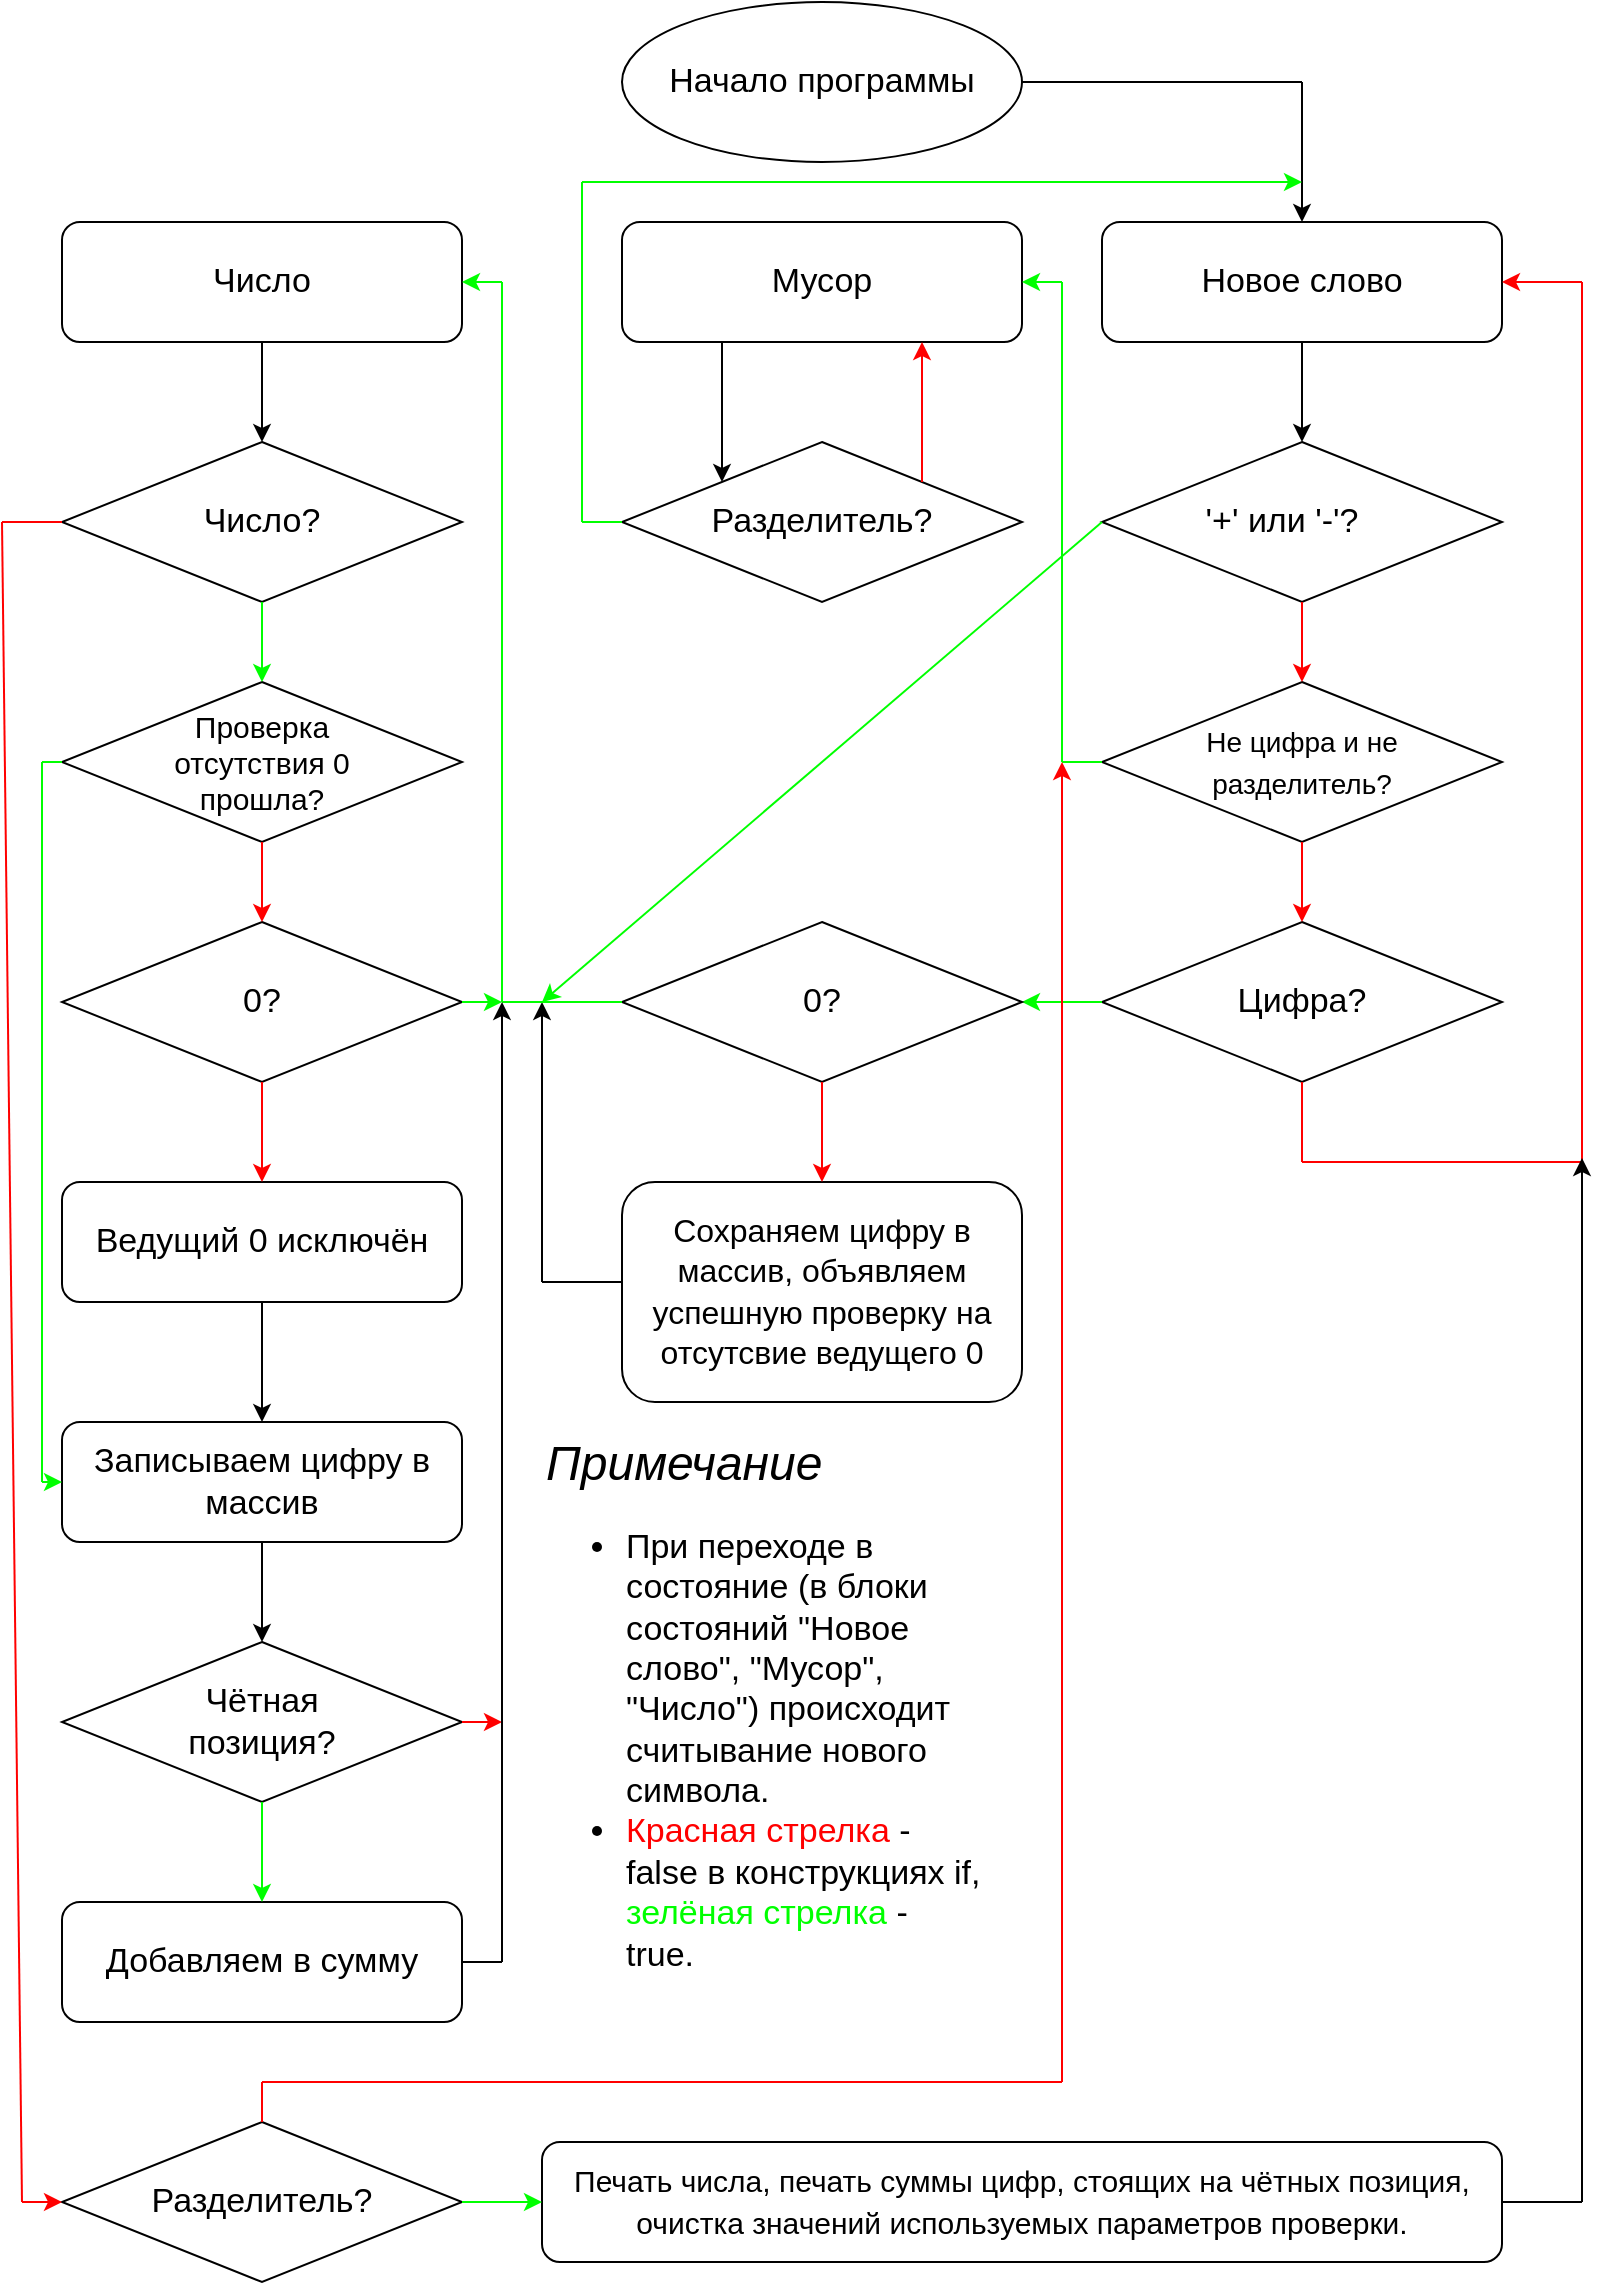 <mxfile version="20.6.1" type="device"><diagram id="C5RBs43oDa-KdzZeNtuy" name="Page-1"><mxGraphModel dx="946" dy="645" grid="1" gridSize="10" guides="1" tooltips="1" connect="1" arrows="1" fold="1" page="1" pageScale="1" pageWidth="827" pageHeight="1169" math="0" shadow="0"><root><mxCell id="WIyWlLk6GJQsqaUBKTNV-0"/><mxCell id="WIyWlLk6GJQsqaUBKTNV-1" parent="WIyWlLk6GJQsqaUBKTNV-0"/><mxCell id="atiAOcn13X_dhErTeCpj-1" value="" style="ellipse;whiteSpace=wrap;html=1;" vertex="1" parent="WIyWlLk6GJQsqaUBKTNV-1"><mxGeometry x="320" y="20" width="200" height="80" as="geometry"/></mxCell><mxCell id="atiAOcn13X_dhErTeCpj-2" value="&lt;font style=&quot;font-size: 17px;&quot;&gt;Начало программы&lt;/font&gt;" style="text;html=1;strokeColor=none;fillColor=none;align=center;verticalAlign=middle;whiteSpace=wrap;rounded=0;" vertex="1" parent="WIyWlLk6GJQsqaUBKTNV-1"><mxGeometry x="340" y="45" width="160" height="30" as="geometry"/></mxCell><mxCell id="atiAOcn13X_dhErTeCpj-3" value="" style="endArrow=classic;html=1;rounded=0;fontSize=17;" edge="1" parent="WIyWlLk6GJQsqaUBKTNV-1" target="atiAOcn13X_dhErTeCpj-4"><mxGeometry width="50" height="50" relative="1" as="geometry"><mxPoint x="660" y="60" as="sourcePoint"/><mxPoint x="420" y="160" as="targetPoint"/></mxGeometry></mxCell><mxCell id="atiAOcn13X_dhErTeCpj-4" value="" style="rounded=1;whiteSpace=wrap;html=1;fontSize=17;" vertex="1" parent="WIyWlLk6GJQsqaUBKTNV-1"><mxGeometry x="560" y="130" width="200" height="60" as="geometry"/></mxCell><mxCell id="atiAOcn13X_dhErTeCpj-5" value="Новое слово" style="text;html=1;strokeColor=none;fillColor=none;align=center;verticalAlign=middle;whiteSpace=wrap;rounded=0;fontSize=17;" vertex="1" parent="WIyWlLk6GJQsqaUBKTNV-1"><mxGeometry x="570" y="145" width="180" height="30" as="geometry"/></mxCell><mxCell id="atiAOcn13X_dhErTeCpj-6" value="" style="rhombus;whiteSpace=wrap;html=1;fontSize=17;" vertex="1" parent="WIyWlLk6GJQsqaUBKTNV-1"><mxGeometry x="560" y="240" width="200" height="80" as="geometry"/></mxCell><mxCell id="atiAOcn13X_dhErTeCpj-7" value="" style="endArrow=classic;html=1;rounded=0;fontSize=17;exitX=0.5;exitY=1;exitDx=0;exitDy=0;entryX=0.5;entryY=0;entryDx=0;entryDy=0;" edge="1" parent="WIyWlLk6GJQsqaUBKTNV-1" source="atiAOcn13X_dhErTeCpj-4" target="atiAOcn13X_dhErTeCpj-6"><mxGeometry width="50" height="50" relative="1" as="geometry"><mxPoint x="430" y="360" as="sourcePoint"/><mxPoint x="710" y="230" as="targetPoint"/></mxGeometry></mxCell><mxCell id="atiAOcn13X_dhErTeCpj-8" value="'+' или '-'?" style="text;html=1;strokeColor=none;fillColor=none;align=center;verticalAlign=middle;whiteSpace=wrap;rounded=0;fontSize=17;" vertex="1" parent="WIyWlLk6GJQsqaUBKTNV-1"><mxGeometry x="600" y="265" width="100" height="30" as="geometry"/></mxCell><mxCell id="atiAOcn13X_dhErTeCpj-9" value="" style="rhombus;whiteSpace=wrap;html=1;fontSize=17;" vertex="1" parent="WIyWlLk6GJQsqaUBKTNV-1"><mxGeometry x="560" y="360" width="200" height="80" as="geometry"/></mxCell><mxCell id="atiAOcn13X_dhErTeCpj-10" value="" style="endArrow=classic;html=1;rounded=0;fontSize=17;exitX=0.5;exitY=1;exitDx=0;exitDy=0;entryX=0.5;entryY=0;entryDx=0;entryDy=0;fontColor=#000000;labelBackgroundColor=#FF0000;fillColor=#FF0000;strokeColor=#FF0000;jumpSize=10;" edge="1" parent="WIyWlLk6GJQsqaUBKTNV-1" source="atiAOcn13X_dhErTeCpj-6" target="atiAOcn13X_dhErTeCpj-9"><mxGeometry width="50" height="50" relative="1" as="geometry"><mxPoint x="430" y="520" as="sourcePoint"/><mxPoint x="480" y="470" as="targetPoint"/></mxGeometry></mxCell><mxCell id="atiAOcn13X_dhErTeCpj-11" value="&lt;font style=&quot;font-size: 14px;&quot;&gt;Не цифра и не разделитель?&lt;/font&gt;" style="text;html=1;strokeColor=none;fillColor=none;align=center;verticalAlign=middle;whiteSpace=wrap;rounded=0;fontSize=17;" vertex="1" parent="WIyWlLk6GJQsqaUBKTNV-1"><mxGeometry x="610" y="385" width="100" height="30" as="geometry"/></mxCell><mxCell id="atiAOcn13X_dhErTeCpj-13" value="" style="rhombus;whiteSpace=wrap;html=1;fontSize=17;fontColor=#000000;" vertex="1" parent="WIyWlLk6GJQsqaUBKTNV-1"><mxGeometry x="560" y="480" width="200" height="80" as="geometry"/></mxCell><mxCell id="atiAOcn13X_dhErTeCpj-14" value="" style="endArrow=classic;html=1;rounded=0;labelBackgroundColor=#FF0000;strokeColor=#FF0000;fontSize=14;fontColor=#000000;fillColor=#FF0000;jumpSize=10;exitX=0.5;exitY=1;exitDx=0;exitDy=0;entryX=0.5;entryY=0;entryDx=0;entryDy=0;" edge="1" parent="WIyWlLk6GJQsqaUBKTNV-1" source="atiAOcn13X_dhErTeCpj-9" target="atiAOcn13X_dhErTeCpj-13"><mxGeometry width="50" height="50" relative="1" as="geometry"><mxPoint x="430" y="400" as="sourcePoint"/><mxPoint x="480" y="350" as="targetPoint"/></mxGeometry></mxCell><mxCell id="atiAOcn13X_dhErTeCpj-15" value="&lt;font style=&quot;font-size: 17px;&quot;&gt;Цифра?&lt;/font&gt;" style="text;html=1;strokeColor=none;fillColor=none;align=center;verticalAlign=middle;whiteSpace=wrap;rounded=0;fontSize=14;fontColor=#000000;" vertex="1" parent="WIyWlLk6GJQsqaUBKTNV-1"><mxGeometry x="610" y="505" width="100" height="30" as="geometry"/></mxCell><mxCell id="atiAOcn13X_dhErTeCpj-16" value="" style="endArrow=none;html=1;rounded=0;labelBackgroundColor=#FF0000;strokeColor=#FF0000;fontSize=17;fontColor=#000000;fillColor=#FF0000;jumpSize=10;entryX=0.5;entryY=1;entryDx=0;entryDy=0;" edge="1" parent="WIyWlLk6GJQsqaUBKTNV-1" target="atiAOcn13X_dhErTeCpj-13"><mxGeometry width="50" height="50" relative="1" as="geometry"><mxPoint x="660" y="600" as="sourcePoint"/><mxPoint x="480" y="350" as="targetPoint"/></mxGeometry></mxCell><mxCell id="atiAOcn13X_dhErTeCpj-17" value="" style="endArrow=none;html=1;rounded=0;labelBackgroundColor=#FF0000;strokeColor=#FF0000;fontSize=17;fontColor=#000000;fillColor=#FF0000;jumpSize=10;" edge="1" parent="WIyWlLk6GJQsqaUBKTNV-1"><mxGeometry width="50" height="50" relative="1" as="geometry"><mxPoint x="660" y="600" as="sourcePoint"/><mxPoint x="800" y="600" as="targetPoint"/></mxGeometry></mxCell><mxCell id="atiAOcn13X_dhErTeCpj-18" value="" style="endArrow=none;html=1;rounded=0;labelBackgroundColor=#FF0000;strokeColor=#FF0000;fontSize=17;fontColor=#000000;fillColor=#FF0000;jumpSize=10;" edge="1" parent="WIyWlLk6GJQsqaUBKTNV-1"><mxGeometry width="50" height="50" relative="1" as="geometry"><mxPoint x="800" y="600" as="sourcePoint"/><mxPoint x="800" y="160" as="targetPoint"/></mxGeometry></mxCell><mxCell id="atiAOcn13X_dhErTeCpj-20" value="" style="endArrow=classic;html=1;rounded=0;labelBackgroundColor=#FF0000;strokeColor=#FF0000;fontSize=17;fontColor=#000000;fillColor=#FF0000;jumpSize=10;entryX=1;entryY=0.5;entryDx=0;entryDy=0;" edge="1" parent="WIyWlLk6GJQsqaUBKTNV-1" target="atiAOcn13X_dhErTeCpj-4"><mxGeometry width="50" height="50" relative="1" as="geometry"><mxPoint x="800" y="160" as="sourcePoint"/><mxPoint x="480" y="230" as="targetPoint"/></mxGeometry></mxCell><mxCell id="atiAOcn13X_dhErTeCpj-22" value="" style="endArrow=none;html=1;rounded=0;labelBackgroundColor=#FF0000;strokeColor=#000000;fontSize=17;fontColor=#000000;fillColor=#FF0000;jumpSize=10;exitX=1;exitY=0.5;exitDx=0;exitDy=0;" edge="1" parent="WIyWlLk6GJQsqaUBKTNV-1" source="atiAOcn13X_dhErTeCpj-1"><mxGeometry width="50" height="50" relative="1" as="geometry"><mxPoint x="430" y="290" as="sourcePoint"/><mxPoint x="660" y="60" as="targetPoint"/></mxGeometry></mxCell><mxCell id="atiAOcn13X_dhErTeCpj-23" value="" style="rounded=1;whiteSpace=wrap;html=1;fontSize=17;fontColor=#000000;" vertex="1" parent="WIyWlLk6GJQsqaUBKTNV-1"><mxGeometry x="320" y="130" width="200" height="60" as="geometry"/></mxCell><mxCell id="atiAOcn13X_dhErTeCpj-24" value="Мусор" style="text;html=1;strokeColor=none;fillColor=none;align=center;verticalAlign=middle;whiteSpace=wrap;rounded=0;fontSize=17;fontColor=#000000;" vertex="1" parent="WIyWlLk6GJQsqaUBKTNV-1"><mxGeometry x="330" y="145" width="180" height="30" as="geometry"/></mxCell><mxCell id="atiAOcn13X_dhErTeCpj-25" value="" style="endArrow=none;html=1;rounded=0;labelBackgroundColor=#FF0000;strokeColor=#00FF00;fontSize=17;fontColor=#000000;fillColor=#FF0000;jumpSize=10;exitX=0;exitY=0.5;exitDx=0;exitDy=0;" edge="1" parent="WIyWlLk6GJQsqaUBKTNV-1" source="atiAOcn13X_dhErTeCpj-9"><mxGeometry width="50" height="50" relative="1" as="geometry"><mxPoint x="430" y="380" as="sourcePoint"/><mxPoint x="540" y="400" as="targetPoint"/></mxGeometry></mxCell><mxCell id="atiAOcn13X_dhErTeCpj-26" value="" style="endArrow=none;html=1;rounded=0;labelBackgroundColor=#FF0000;strokeColor=#00FF00;fontSize=17;fontColor=#000000;fillColor=#FF0000;jumpSize=10;" edge="1" parent="WIyWlLk6GJQsqaUBKTNV-1"><mxGeometry width="50" height="50" relative="1" as="geometry"><mxPoint x="540" y="400" as="sourcePoint"/><mxPoint x="540" y="160" as="targetPoint"/></mxGeometry></mxCell><mxCell id="atiAOcn13X_dhErTeCpj-28" value="" style="endArrow=classic;html=1;rounded=0;labelBackgroundColor=#FF0000;strokeColor=#00FF00;fontSize=17;fontColor=#000000;fillColor=#FF0000;jumpSize=10;entryX=1;entryY=0.5;entryDx=0;entryDy=0;" edge="1" parent="WIyWlLk6GJQsqaUBKTNV-1" target="atiAOcn13X_dhErTeCpj-23"><mxGeometry width="50" height="50" relative="1" as="geometry"><mxPoint x="540" y="160" as="sourcePoint"/><mxPoint x="480" y="330" as="targetPoint"/></mxGeometry></mxCell><mxCell id="atiAOcn13X_dhErTeCpj-29" value="" style="rhombus;whiteSpace=wrap;html=1;fontSize=17;fontColor=#000000;" vertex="1" parent="WIyWlLk6GJQsqaUBKTNV-1"><mxGeometry x="320" y="240" width="200" height="80" as="geometry"/></mxCell><mxCell id="atiAOcn13X_dhErTeCpj-30" value="Разделитель?" style="text;html=1;strokeColor=none;fillColor=none;align=center;verticalAlign=middle;whiteSpace=wrap;rounded=0;fontSize=17;fontColor=#000000;" vertex="1" parent="WIyWlLk6GJQsqaUBKTNV-1"><mxGeometry x="360" y="265" width="120" height="30" as="geometry"/></mxCell><mxCell id="atiAOcn13X_dhErTeCpj-32" value="" style="endArrow=none;html=1;rounded=0;labelBackgroundColor=#FF0000;strokeColor=#00FF00;fontSize=17;fontColor=#000000;fillColor=#FF0000;jumpSize=10;exitX=0;exitY=0.5;exitDx=0;exitDy=0;" edge="1" parent="WIyWlLk6GJQsqaUBKTNV-1" source="atiAOcn13X_dhErTeCpj-29"><mxGeometry width="50" height="50" relative="1" as="geometry"><mxPoint x="430" y="380" as="sourcePoint"/><mxPoint x="300" y="280" as="targetPoint"/></mxGeometry></mxCell><mxCell id="atiAOcn13X_dhErTeCpj-34" value="" style="endArrow=none;html=1;rounded=0;labelBackgroundColor=#FF0000;strokeColor=#00FF00;fontSize=17;fontColor=#000000;fillColor=#FF0000;jumpSize=10;" edge="1" parent="WIyWlLk6GJQsqaUBKTNV-1"><mxGeometry width="50" height="50" relative="1" as="geometry"><mxPoint x="300" y="280" as="sourcePoint"/><mxPoint x="300" y="110" as="targetPoint"/></mxGeometry></mxCell><mxCell id="atiAOcn13X_dhErTeCpj-36" value="" style="endArrow=classic;html=1;rounded=0;labelBackgroundColor=#FF0000;strokeColor=#00FF00;fontSize=17;fontColor=#000000;fillColor=#FF0000;jumpSize=10;" edge="1" parent="WIyWlLk6GJQsqaUBKTNV-1"><mxGeometry width="50" height="50" relative="1" as="geometry"><mxPoint x="300" y="110" as="sourcePoint"/><mxPoint x="660" y="110" as="targetPoint"/></mxGeometry></mxCell><mxCell id="atiAOcn13X_dhErTeCpj-37" value="" style="endArrow=classic;html=1;rounded=0;labelBackgroundColor=#FF0000;strokeColor=#000000;fontSize=17;fontColor=#000000;fillColor=#FF0000;jumpSize=10;exitX=0.25;exitY=1;exitDx=0;exitDy=0;entryX=0;entryY=0;entryDx=0;entryDy=0;" edge="1" parent="WIyWlLk6GJQsqaUBKTNV-1" source="atiAOcn13X_dhErTeCpj-23" target="atiAOcn13X_dhErTeCpj-29"><mxGeometry width="50" height="50" relative="1" as="geometry"><mxPoint x="430" y="380" as="sourcePoint"/><mxPoint x="480" y="330" as="targetPoint"/></mxGeometry></mxCell><mxCell id="atiAOcn13X_dhErTeCpj-38" value="" style="endArrow=classic;html=1;rounded=0;labelBackgroundColor=#FF0000;strokeColor=#FF0000;fontSize=17;fontColor=#000000;fillColor=#FF0000;jumpSize=10;exitX=1;exitY=0;exitDx=0;exitDy=0;entryX=0.75;entryY=1;entryDx=0;entryDy=0;" edge="1" parent="WIyWlLk6GJQsqaUBKTNV-1" source="atiAOcn13X_dhErTeCpj-29" target="atiAOcn13X_dhErTeCpj-23"><mxGeometry width="50" height="50" relative="1" as="geometry"><mxPoint x="430" y="380" as="sourcePoint"/><mxPoint x="480" y="330" as="targetPoint"/></mxGeometry></mxCell><mxCell id="atiAOcn13X_dhErTeCpj-39" value="" style="rounded=1;whiteSpace=wrap;html=1;fontSize=17;fontColor=#000000;" vertex="1" parent="WIyWlLk6GJQsqaUBKTNV-1"><mxGeometry x="40" y="130" width="200" height="60" as="geometry"/></mxCell><mxCell id="atiAOcn13X_dhErTeCpj-40" value="Число" style="text;html=1;strokeColor=none;fillColor=none;align=center;verticalAlign=middle;whiteSpace=wrap;rounded=0;fontSize=17;fontColor=#000000;" vertex="1" parent="WIyWlLk6GJQsqaUBKTNV-1"><mxGeometry x="50" y="145" width="180" height="30" as="geometry"/></mxCell><mxCell id="atiAOcn13X_dhErTeCpj-42" value="" style="rounded=1;whiteSpace=wrap;html=1;fontSize=17;fontColor=#000000;" vertex="1" parent="WIyWlLk6GJQsqaUBKTNV-1"><mxGeometry x="320" y="610" width="200" height="110" as="geometry"/></mxCell><mxCell id="atiAOcn13X_dhErTeCpj-43" value="&lt;font style=&quot;font-size: 16px;&quot;&gt;Сохраняем цифру в массив, объявляем успешную проверку на отсутсвие ведущего 0&lt;/font&gt;" style="text;html=1;strokeColor=none;fillColor=none;align=center;verticalAlign=middle;whiteSpace=wrap;rounded=0;fontSize=17;fontColor=#000000;" vertex="1" parent="WIyWlLk6GJQsqaUBKTNV-1"><mxGeometry x="330" y="610" width="180" height="110" as="geometry"/></mxCell><mxCell id="atiAOcn13X_dhErTeCpj-44" value="" style="endArrow=classic;html=1;rounded=0;labelBackgroundColor=#FF0000;strokeColor=#00FF00;fontSize=17;fontColor=#000000;fillColor=#FF0000;jumpSize=10;exitX=0;exitY=0.5;exitDx=0;exitDy=0;entryX=1;entryY=0.5;entryDx=0;entryDy=0;" edge="1" parent="WIyWlLk6GJQsqaUBKTNV-1" source="atiAOcn13X_dhErTeCpj-13" target="atiAOcn13X_dhErTeCpj-45"><mxGeometry width="50" height="50" relative="1" as="geometry"><mxPoint x="430" y="500" as="sourcePoint"/><mxPoint x="480" y="450" as="targetPoint"/></mxGeometry></mxCell><mxCell id="atiAOcn13X_dhErTeCpj-45" value="" style="rhombus;whiteSpace=wrap;html=1;fontSize=17;fontColor=#000000;" vertex="1" parent="WIyWlLk6GJQsqaUBKTNV-1"><mxGeometry x="320" y="480" width="200" height="80" as="geometry"/></mxCell><mxCell id="atiAOcn13X_dhErTeCpj-46" value="0?" style="text;html=1;strokeColor=none;fillColor=none;align=center;verticalAlign=middle;whiteSpace=wrap;rounded=0;fontSize=17;fontColor=#000000;" vertex="1" parent="WIyWlLk6GJQsqaUBKTNV-1"><mxGeometry x="390" y="505" width="60" height="30" as="geometry"/></mxCell><mxCell id="atiAOcn13X_dhErTeCpj-47" value="" style="endArrow=classic;html=1;rounded=0;labelBackgroundColor=#FF0000;strokeColor=#FF0000;fontSize=17;fontColor=#000000;fillColor=#FF0000;jumpSize=10;exitX=0.5;exitY=1;exitDx=0;exitDy=0;entryX=0.5;entryY=0;entryDx=0;entryDy=0;" edge="1" parent="WIyWlLk6GJQsqaUBKTNV-1" source="atiAOcn13X_dhErTeCpj-45" target="atiAOcn13X_dhErTeCpj-42"><mxGeometry width="50" height="50" relative="1" as="geometry"><mxPoint x="430" y="500" as="sourcePoint"/><mxPoint x="480" y="450" as="targetPoint"/></mxGeometry></mxCell><mxCell id="atiAOcn13X_dhErTeCpj-49" value="" style="endArrow=none;html=1;rounded=0;labelBackgroundColor=#FF0000;strokeColor=#000000;fontSize=16;fontColor=#000000;fillColor=#FF0000;jumpSize=10;" edge="1" parent="WIyWlLk6GJQsqaUBKTNV-1"><mxGeometry width="50" height="50" relative="1" as="geometry"><mxPoint x="320" y="660" as="sourcePoint"/><mxPoint x="280" y="660" as="targetPoint"/></mxGeometry></mxCell><mxCell id="atiAOcn13X_dhErTeCpj-53" value="" style="endArrow=classic;html=1;rounded=0;labelBackgroundColor=#FF0000;strokeColor=#000000;fontSize=16;fontColor=#000000;fillColor=#FF0000;jumpSize=10;" edge="1" parent="WIyWlLk6GJQsqaUBKTNV-1"><mxGeometry width="50" height="50" relative="1" as="geometry"><mxPoint x="280" y="660" as="sourcePoint"/><mxPoint x="280" y="520" as="targetPoint"/></mxGeometry></mxCell><mxCell id="atiAOcn13X_dhErTeCpj-54" value="" style="endArrow=none;html=1;rounded=0;labelBackgroundColor=#FF0000;strokeColor=#00FF00;fontSize=16;fontColor=#000000;fillColor=#FF0000;jumpSize=10;exitX=0;exitY=0.5;exitDx=0;exitDy=0;" edge="1" parent="WIyWlLk6GJQsqaUBKTNV-1" source="atiAOcn13X_dhErTeCpj-45"><mxGeometry width="50" height="50" relative="1" as="geometry"><mxPoint x="420" y="490" as="sourcePoint"/><mxPoint x="260" y="520" as="targetPoint"/></mxGeometry></mxCell><mxCell id="atiAOcn13X_dhErTeCpj-55" value="" style="endArrow=classic;html=1;rounded=0;labelBackgroundColor=#FF0000;strokeColor=#00FF00;fontSize=16;fontColor=#000000;fillColor=#FF0000;jumpSize=10;exitX=0;exitY=0.5;exitDx=0;exitDy=0;" edge="1" parent="WIyWlLk6GJQsqaUBKTNV-1" source="atiAOcn13X_dhErTeCpj-6"><mxGeometry width="50" height="50" relative="1" as="geometry"><mxPoint x="420" y="490" as="sourcePoint"/><mxPoint x="280" y="520" as="targetPoint"/></mxGeometry></mxCell><mxCell id="atiAOcn13X_dhErTeCpj-56" value="" style="endArrow=none;html=1;rounded=0;labelBackgroundColor=#FF0000;strokeColor=#00FF00;fontSize=16;fontColor=#000000;fillColor=#FF0000;jumpSize=10;" edge="1" parent="WIyWlLk6GJQsqaUBKTNV-1"><mxGeometry width="50" height="50" relative="1" as="geometry"><mxPoint x="260" y="520" as="sourcePoint"/><mxPoint x="260" y="160" as="targetPoint"/></mxGeometry></mxCell><mxCell id="atiAOcn13X_dhErTeCpj-57" value="" style="endArrow=classic;html=1;rounded=0;labelBackgroundColor=#FF0000;strokeColor=#00FF00;fontSize=16;fontColor=#000000;fillColor=#FF0000;jumpSize=10;entryX=1;entryY=0.5;entryDx=0;entryDy=0;" edge="1" parent="WIyWlLk6GJQsqaUBKTNV-1" target="atiAOcn13X_dhErTeCpj-39"><mxGeometry width="50" height="50" relative="1" as="geometry"><mxPoint x="260" y="160" as="sourcePoint"/><mxPoint x="470" y="440" as="targetPoint"/></mxGeometry></mxCell><mxCell id="atiAOcn13X_dhErTeCpj-58" value="" style="rhombus;whiteSpace=wrap;html=1;fontSize=16;fontColor=#000000;" vertex="1" parent="WIyWlLk6GJQsqaUBKTNV-1"><mxGeometry x="40" y="240" width="200" height="80" as="geometry"/></mxCell><mxCell id="atiAOcn13X_dhErTeCpj-60" value="" style="endArrow=classic;html=1;rounded=0;labelBackgroundColor=#FF0000;strokeColor=#000000;fontSize=14;fontColor=#000000;fillColor=#FF0000;jumpSize=10;exitX=0.5;exitY=1;exitDx=0;exitDy=0;entryX=0.5;entryY=0;entryDx=0;entryDy=0;" edge="1" parent="WIyWlLk6GJQsqaUBKTNV-1" source="atiAOcn13X_dhErTeCpj-39" target="atiAOcn13X_dhErTeCpj-58"><mxGeometry width="50" height="50" relative="1" as="geometry"><mxPoint x="170" y="390" as="sourcePoint"/><mxPoint x="280" y="420" as="targetPoint"/></mxGeometry></mxCell><mxCell id="atiAOcn13X_dhErTeCpj-61" value="" style="rhombus;whiteSpace=wrap;html=1;fontSize=14;fontColor=#000000;" vertex="1" parent="WIyWlLk6GJQsqaUBKTNV-1"><mxGeometry x="40" y="360" width="200" height="80" as="geometry"/></mxCell><mxCell id="atiAOcn13X_dhErTeCpj-62" value="&lt;font style=&quot;font-size: 17px;&quot;&gt;0?&lt;/font&gt;" style="text;html=1;strokeColor=none;fillColor=none;align=center;verticalAlign=middle;whiteSpace=wrap;rounded=0;fontSize=14;fontColor=#000000;" vertex="1" parent="WIyWlLk6GJQsqaUBKTNV-1"><mxGeometry x="90" y="505" width="100" height="30" as="geometry"/></mxCell><mxCell id="atiAOcn13X_dhErTeCpj-63" value="0?" style="rhombus;whiteSpace=wrap;html=1;fontSize=17;fontColor=#000000;" vertex="1" parent="WIyWlLk6GJQsqaUBKTNV-1"><mxGeometry x="40" y="480" width="200" height="80" as="geometry"/></mxCell><mxCell id="atiAOcn13X_dhErTeCpj-64" value="&lt;font style=&quot;font-size: 15px;&quot;&gt;Проверка отсутствия 0 прошла?&lt;/font&gt;" style="text;html=1;strokeColor=none;fillColor=none;align=center;verticalAlign=middle;whiteSpace=wrap;rounded=0;fontSize=14;fontColor=#000000;" vertex="1" parent="WIyWlLk6GJQsqaUBKTNV-1"><mxGeometry x="80" y="385" width="120" height="30" as="geometry"/></mxCell><mxCell id="atiAOcn13X_dhErTeCpj-65" value="&lt;font style=&quot;font-size: 17px;&quot;&gt;Число?&lt;/font&gt;" style="text;html=1;strokeColor=none;fillColor=none;align=center;verticalAlign=middle;whiteSpace=wrap;rounded=0;fontSize=15;fontColor=#000000;" vertex="1" parent="WIyWlLk6GJQsqaUBKTNV-1"><mxGeometry x="90" y="265" width="100" height="30" as="geometry"/></mxCell><mxCell id="atiAOcn13X_dhErTeCpj-66" value="" style="endArrow=classic;html=1;rounded=0;labelBackgroundColor=#FF0000;strokeColor=#00FF00;fontSize=17;fontColor=#000000;fillColor=#FF0000;jumpSize=10;exitX=0.5;exitY=1;exitDx=0;exitDy=0;entryX=0.5;entryY=0;entryDx=0;entryDy=0;" edge="1" parent="WIyWlLk6GJQsqaUBKTNV-1" source="atiAOcn13X_dhErTeCpj-58" target="atiAOcn13X_dhErTeCpj-61"><mxGeometry width="50" height="50" relative="1" as="geometry"><mxPoint x="230" y="470" as="sourcePoint"/><mxPoint x="280" y="420" as="targetPoint"/></mxGeometry></mxCell><mxCell id="atiAOcn13X_dhErTeCpj-67" value="" style="endArrow=classic;html=1;rounded=0;labelBackgroundColor=#FF0000;strokeColor=#FF0000;fontSize=17;fontColor=#000000;fillColor=#FF0000;jumpSize=10;exitX=0.5;exitY=1;exitDx=0;exitDy=0;entryX=0.5;entryY=0;entryDx=0;entryDy=0;" edge="1" parent="WIyWlLk6GJQsqaUBKTNV-1" source="atiAOcn13X_dhErTeCpj-61" target="atiAOcn13X_dhErTeCpj-63"><mxGeometry width="50" height="50" relative="1" as="geometry"><mxPoint x="230" y="470" as="sourcePoint"/><mxPoint x="280" y="420" as="targetPoint"/></mxGeometry></mxCell><mxCell id="atiAOcn13X_dhErTeCpj-68" value="Ведущий 0 исключён" style="rounded=1;whiteSpace=wrap;html=1;fontSize=17;fontColor=#000000;" vertex="1" parent="WIyWlLk6GJQsqaUBKTNV-1"><mxGeometry x="40" y="610" width="200" height="60" as="geometry"/></mxCell><mxCell id="atiAOcn13X_dhErTeCpj-69" value="" style="endArrow=classic;html=1;rounded=0;labelBackgroundColor=#FF0000;strokeColor=#FF0000;fontSize=17;fontColor=#000000;fillColor=#FF0000;jumpSize=10;exitX=0.5;exitY=1;exitDx=0;exitDy=0;entryX=0.5;entryY=0;entryDx=0;entryDy=0;" edge="1" parent="WIyWlLk6GJQsqaUBKTNV-1" source="atiAOcn13X_dhErTeCpj-63" target="atiAOcn13X_dhErTeCpj-68"><mxGeometry width="50" height="50" relative="1" as="geometry"><mxPoint x="230" y="470" as="sourcePoint"/><mxPoint x="280" y="420" as="targetPoint"/></mxGeometry></mxCell><mxCell id="atiAOcn13X_dhErTeCpj-70" value="Записываем цифру в массив" style="rounded=1;whiteSpace=wrap;html=1;fontSize=17;fontColor=#000000;" vertex="1" parent="WIyWlLk6GJQsqaUBKTNV-1"><mxGeometry x="40" y="730" width="200" height="60" as="geometry"/></mxCell><mxCell id="atiAOcn13X_dhErTeCpj-71" value="" style="endArrow=classic;html=1;rounded=0;labelBackgroundColor=#FF0000;strokeColor=#000000;fontSize=17;fontColor=#000000;fillColor=#FF0000;jumpSize=10;exitX=0.5;exitY=1;exitDx=0;exitDy=0;entryX=0.5;entryY=0;entryDx=0;entryDy=0;" edge="1" parent="WIyWlLk6GJQsqaUBKTNV-1" source="atiAOcn13X_dhErTeCpj-68" target="atiAOcn13X_dhErTeCpj-70"><mxGeometry width="50" height="50" relative="1" as="geometry"><mxPoint x="230" y="630" as="sourcePoint"/><mxPoint x="280" y="580" as="targetPoint"/></mxGeometry></mxCell><mxCell id="atiAOcn13X_dhErTeCpj-73" value="" style="endArrow=none;html=1;rounded=0;labelBackgroundColor=#FF0000;strokeColor=#00FF00;fontSize=17;fontColor=#000000;fillColor=#FF0000;jumpSize=10;exitX=0;exitY=0.5;exitDx=0;exitDy=0;" edge="1" parent="WIyWlLk6GJQsqaUBKTNV-1" source="atiAOcn13X_dhErTeCpj-61"><mxGeometry width="50" height="50" relative="1" as="geometry"><mxPoint x="230" y="630" as="sourcePoint"/><mxPoint x="30" y="400" as="targetPoint"/></mxGeometry></mxCell><mxCell id="atiAOcn13X_dhErTeCpj-74" value="" style="endArrow=none;html=1;rounded=0;labelBackgroundColor=#FF0000;strokeColor=#00FF00;fontSize=17;fontColor=#000000;fillColor=#FF0000;jumpSize=10;" edge="1" parent="WIyWlLk6GJQsqaUBKTNV-1"><mxGeometry width="50" height="50" relative="1" as="geometry"><mxPoint x="30" y="400" as="sourcePoint"/><mxPoint x="30" y="760" as="targetPoint"/></mxGeometry></mxCell><mxCell id="atiAOcn13X_dhErTeCpj-75" value="" style="endArrow=classic;html=1;rounded=0;labelBackgroundColor=#FF0000;strokeColor=#00FF00;fontSize=17;fontColor=#000000;fillColor=#FF0000;jumpSize=10;entryX=0;entryY=0.5;entryDx=0;entryDy=0;" edge="1" parent="WIyWlLk6GJQsqaUBKTNV-1" target="atiAOcn13X_dhErTeCpj-70"><mxGeometry width="50" height="50" relative="1" as="geometry"><mxPoint x="30" y="760" as="sourcePoint"/><mxPoint x="280" y="580" as="targetPoint"/></mxGeometry></mxCell><mxCell id="atiAOcn13X_dhErTeCpj-76" value="" style="endArrow=classic;html=1;rounded=0;labelBackgroundColor=#FF0000;strokeColor=#00FF00;fontSize=17;fontColor=#000000;fillColor=#FF0000;jumpSize=10;exitX=1;exitY=0.5;exitDx=0;exitDy=0;" edge="1" parent="WIyWlLk6GJQsqaUBKTNV-1" source="atiAOcn13X_dhErTeCpj-63"><mxGeometry width="50" height="50" relative="1" as="geometry"><mxPoint x="230" y="460" as="sourcePoint"/><mxPoint x="260" y="520" as="targetPoint"/></mxGeometry></mxCell><mxCell id="atiAOcn13X_dhErTeCpj-77" value="" style="endArrow=none;html=1;rounded=0;labelBackgroundColor=#FF0000;strokeColor=#FF0000;fontSize=17;fontColor=#000000;fillColor=#FF0000;jumpSize=10;exitX=0;exitY=0.5;exitDx=0;exitDy=0;" edge="1" parent="WIyWlLk6GJQsqaUBKTNV-1" source="atiAOcn13X_dhErTeCpj-58"><mxGeometry width="50" height="50" relative="1" as="geometry"><mxPoint x="220" y="580" as="sourcePoint"/><mxPoint x="10" y="280" as="targetPoint"/></mxGeometry></mxCell><mxCell id="atiAOcn13X_dhErTeCpj-78" value="" style="endArrow=classic;html=1;rounded=0;labelBackgroundColor=#FF0000;strokeColor=#000000;fontSize=17;fontColor=#000000;fillColor=#FF0000;jumpSize=10;exitX=0.5;exitY=1;exitDx=0;exitDy=0;" edge="1" parent="WIyWlLk6GJQsqaUBKTNV-1" source="atiAOcn13X_dhErTeCpj-70"><mxGeometry width="50" height="50" relative="1" as="geometry"><mxPoint x="220" y="860" as="sourcePoint"/><mxPoint x="140" y="840" as="targetPoint"/></mxGeometry></mxCell><mxCell id="atiAOcn13X_dhErTeCpj-79" value="" style="rhombus;whiteSpace=wrap;html=1;fontSize=17;fontColor=#000000;" vertex="1" parent="WIyWlLk6GJQsqaUBKTNV-1"><mxGeometry x="40" y="840" width="200" height="80" as="geometry"/></mxCell><mxCell id="atiAOcn13X_dhErTeCpj-80" value="Чётная позиция?" style="text;html=1;strokeColor=none;fillColor=none;align=center;verticalAlign=middle;whiteSpace=wrap;rounded=0;fontSize=17;fontColor=#000000;" vertex="1" parent="WIyWlLk6GJQsqaUBKTNV-1"><mxGeometry x="80" y="865" width="120" height="30" as="geometry"/></mxCell><mxCell id="atiAOcn13X_dhErTeCpj-81" value="Добавляем в сумму" style="rounded=1;whiteSpace=wrap;html=1;fontSize=17;fontColor=#000000;" vertex="1" parent="WIyWlLk6GJQsqaUBKTNV-1"><mxGeometry x="40" y="970" width="200" height="60" as="geometry"/></mxCell><mxCell id="atiAOcn13X_dhErTeCpj-82" value="" style="endArrow=classic;html=1;rounded=0;labelBackgroundColor=#FF0000;strokeColor=#00FF00;fontSize=17;fontColor=#000000;fillColor=#FF0000;jumpSize=10;exitX=0.5;exitY=1;exitDx=0;exitDy=0;entryX=0.5;entryY=0;entryDx=0;entryDy=0;" edge="1" parent="WIyWlLk6GJQsqaUBKTNV-1" source="atiAOcn13X_dhErTeCpj-79" target="atiAOcn13X_dhErTeCpj-81"><mxGeometry width="50" height="50" relative="1" as="geometry"><mxPoint x="220" y="970" as="sourcePoint"/><mxPoint x="270" y="920" as="targetPoint"/></mxGeometry></mxCell><mxCell id="atiAOcn13X_dhErTeCpj-83" value="" style="endArrow=classic;html=1;rounded=0;labelBackgroundColor=#FF0000;strokeColor=#FF0000;fontSize=17;fontColor=#000000;fillColor=#FF0000;jumpSize=10;exitX=1;exitY=0.5;exitDx=0;exitDy=0;" edge="1" parent="WIyWlLk6GJQsqaUBKTNV-1" source="atiAOcn13X_dhErTeCpj-79"><mxGeometry width="50" height="50" relative="1" as="geometry"><mxPoint x="220" y="770" as="sourcePoint"/><mxPoint x="260" y="880" as="targetPoint"/></mxGeometry></mxCell><mxCell id="atiAOcn13X_dhErTeCpj-84" value="" style="endArrow=none;html=1;rounded=0;labelBackgroundColor=#FF0000;strokeColor=#000000;fontSize=17;fontColor=#000000;fillColor=#FF0000;jumpSize=10;exitX=1;exitY=0.5;exitDx=0;exitDy=0;" edge="1" parent="WIyWlLk6GJQsqaUBKTNV-1" source="atiAOcn13X_dhErTeCpj-81"><mxGeometry width="50" height="50" relative="1" as="geometry"><mxPoint x="220" y="770" as="sourcePoint"/><mxPoint x="260" y="1000" as="targetPoint"/></mxGeometry></mxCell><mxCell id="atiAOcn13X_dhErTeCpj-86" value="" style="endArrow=classic;html=1;rounded=0;labelBackgroundColor=#FF0000;strokeColor=#000000;fontSize=17;fontColor=#000000;fillColor=#FF0000;jumpSize=10;" edge="1" parent="WIyWlLk6GJQsqaUBKTNV-1"><mxGeometry width="50" height="50" relative="1" as="geometry"><mxPoint x="260" y="1000" as="sourcePoint"/><mxPoint x="260" y="520" as="targetPoint"/></mxGeometry></mxCell><mxCell id="atiAOcn13X_dhErTeCpj-87" value="" style="endArrow=none;html=1;rounded=0;labelBackgroundColor=#FF0000;strokeColor=#FF0000;fontSize=17;fontColor=#000000;fillColor=#FF0000;jumpSize=10;" edge="1" parent="WIyWlLk6GJQsqaUBKTNV-1"><mxGeometry width="50" height="50" relative="1" as="geometry"><mxPoint x="10" y="280" as="sourcePoint"/><mxPoint x="20" y="1120" as="targetPoint"/></mxGeometry></mxCell><mxCell id="atiAOcn13X_dhErTeCpj-88" value="Разделитель?" style="rhombus;whiteSpace=wrap;html=1;fontSize=17;fontColor=#000000;" vertex="1" parent="WIyWlLk6GJQsqaUBKTNV-1"><mxGeometry x="40" y="1080" width="200" height="80" as="geometry"/></mxCell><mxCell id="atiAOcn13X_dhErTeCpj-89" value="" style="endArrow=classic;html=1;rounded=0;labelBackgroundColor=#FF0000;strokeColor=#FF0000;fontSize=17;fontColor=#000000;fillColor=#FF0000;jumpSize=10;entryX=0;entryY=0.5;entryDx=0;entryDy=0;" edge="1" parent="WIyWlLk6GJQsqaUBKTNV-1" target="atiAOcn13X_dhErTeCpj-88"><mxGeometry width="50" height="50" relative="1" as="geometry"><mxPoint x="20" y="1120" as="sourcePoint"/><mxPoint x="270" y="880" as="targetPoint"/></mxGeometry></mxCell><mxCell id="atiAOcn13X_dhErTeCpj-91" value="" style="endArrow=none;html=1;rounded=0;labelBackgroundColor=#FF0000;strokeColor=#FF0000;fontSize=17;fontColor=#000000;fillColor=#FF0000;jumpSize=10;exitX=0.5;exitY=0;exitDx=0;exitDy=0;" edge="1" parent="WIyWlLk6GJQsqaUBKTNV-1" source="atiAOcn13X_dhErTeCpj-88"><mxGeometry width="50" height="50" relative="1" as="geometry"><mxPoint x="220" y="970" as="sourcePoint"/><mxPoint x="140" y="1060" as="targetPoint"/></mxGeometry></mxCell><mxCell id="atiAOcn13X_dhErTeCpj-92" value="" style="endArrow=none;html=1;rounded=0;labelBackgroundColor=#FF0000;strokeColor=#FF0000;fontSize=17;fontColor=#000000;fillColor=#FF0000;jumpSize=10;" edge="1" parent="WIyWlLk6GJQsqaUBKTNV-1"><mxGeometry width="50" height="50" relative="1" as="geometry"><mxPoint x="140" y="1060" as="sourcePoint"/><mxPoint x="540" y="1060" as="targetPoint"/></mxGeometry></mxCell><mxCell id="atiAOcn13X_dhErTeCpj-93" value="" style="endArrow=classic;html=1;rounded=0;labelBackgroundColor=#FF0000;strokeColor=#FF0000;fontSize=17;fontColor=#000000;fillColor=#FF0000;jumpSize=10;" edge="1" parent="WIyWlLk6GJQsqaUBKTNV-1"><mxGeometry width="50" height="50" relative="1" as="geometry"><mxPoint x="540" y="1060" as="sourcePoint"/><mxPoint x="540" y="400" as="targetPoint"/></mxGeometry></mxCell><mxCell id="atiAOcn13X_dhErTeCpj-94" value="&lt;font style=&quot;font-size: 15px;&quot;&gt;Печать числа, печать суммы цифр, стоящих на чётных позиция, очистка значений используемых параметров проверки.&lt;/font&gt;" style="rounded=1;whiteSpace=wrap;html=1;fontSize=17;fontColor=#000000;" vertex="1" parent="WIyWlLk6GJQsqaUBKTNV-1"><mxGeometry x="280" y="1090" width="480" height="60" as="geometry"/></mxCell><mxCell id="atiAOcn13X_dhErTeCpj-95" value="" style="endArrow=classic;html=1;rounded=0;labelBackgroundColor=#FF0000;strokeColor=#00FF00;fontSize=15;fontColor=#000000;fillColor=#FF0000;jumpSize=10;exitX=1;exitY=0.5;exitDx=0;exitDy=0;entryX=0;entryY=0.5;entryDx=0;entryDy=0;" edge="1" parent="WIyWlLk6GJQsqaUBKTNV-1" source="atiAOcn13X_dhErTeCpj-88" target="atiAOcn13X_dhErTeCpj-94"><mxGeometry width="50" height="50" relative="1" as="geometry"><mxPoint x="400" y="910" as="sourcePoint"/><mxPoint x="450" y="860" as="targetPoint"/></mxGeometry></mxCell><mxCell id="atiAOcn13X_dhErTeCpj-97" value="" style="endArrow=none;html=1;rounded=0;labelBackgroundColor=#FF0000;strokeColor=#000000;fontSize=15;fontColor=#000000;fillColor=#FF0000;jumpSize=10;entryX=1;entryY=0.5;entryDx=0;entryDy=0;" edge="1" parent="WIyWlLk6GJQsqaUBKTNV-1" target="atiAOcn13X_dhErTeCpj-94"><mxGeometry width="50" height="50" relative="1" as="geometry"><mxPoint x="800" y="1120" as="sourcePoint"/><mxPoint x="450" y="860" as="targetPoint"/></mxGeometry></mxCell><mxCell id="atiAOcn13X_dhErTeCpj-98" value="" style="endArrow=classic;html=1;rounded=0;labelBackgroundColor=#FF0000;strokeColor=#000000;fontSize=15;fontColor=#000000;fillColor=#FF0000;jumpSize=10;" edge="1" parent="WIyWlLk6GJQsqaUBKTNV-1"><mxGeometry width="50" height="50" relative="1" as="geometry"><mxPoint x="800" y="1120" as="sourcePoint"/><mxPoint x="800" y="598" as="targetPoint"/></mxGeometry></mxCell><mxCell id="atiAOcn13X_dhErTeCpj-99" value="&lt;font&gt;&lt;font style=&quot;font-size: 24px;&quot;&gt;&lt;i&gt;Примечание&lt;/i&gt;&lt;/font&gt;&lt;br&gt;&lt;ul style=&quot;font-size: 17px;&quot;&gt;&lt;li&gt;При переходе в состояние (в блоки состояний &quot;Новое слово&quot;, &quot;Мусор&quot;, &quot;Число&quot;) происходит считывание нового символа.&lt;/li&gt;&lt;li&gt;&lt;font color=&quot;#ff0000&quot;&gt;Красная стрелка&lt;/font&gt;&amp;nbsp;- false в конструкциях if, &lt;font color=&quot;#00ff00&quot;&gt;зелёная стрелка &lt;/font&gt;- true.&lt;/li&gt;&lt;/ul&gt;&lt;/font&gt;" style="text;html=1;strokeColor=none;fillColor=none;align=left;verticalAlign=middle;whiteSpace=wrap;rounded=0;fontSize=15;fontColor=#000000;" vertex="1" parent="WIyWlLk6GJQsqaUBKTNV-1"><mxGeometry x="280" y="740" width="220" height="280" as="geometry"/></mxCell></root></mxGraphModel></diagram></mxfile>